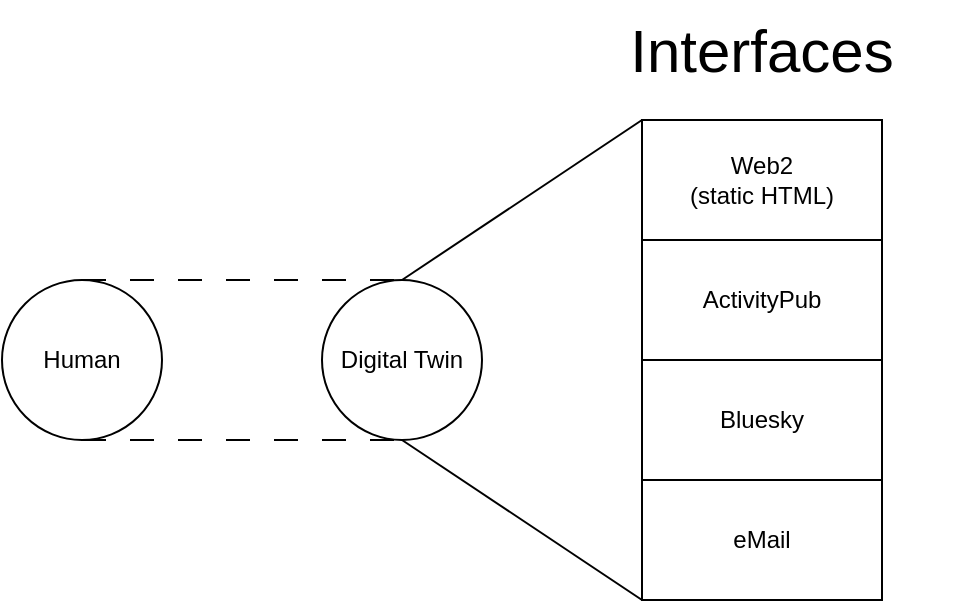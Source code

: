 <mxfile version="22.0.8" type="device">
  <diagram name="Pagina-1" id="pfF5WeYaZpBrfiGlMpMh">
    <mxGraphModel dx="1100" dy="589" grid="1" gridSize="10" guides="1" tooltips="1" connect="1" arrows="1" fold="1" page="0" pageScale="1" pageWidth="827" pageHeight="1169" math="0" shadow="0">
      <root>
        <mxCell id="0" />
        <mxCell id="1" parent="0" />
        <mxCell id="Vt7vVx8OtAMDY166T32y-6" style="rounded=0;orthogonalLoop=1;jettySize=auto;html=1;exitX=0.5;exitY=0;exitDx=0;exitDy=0;entryX=0.5;entryY=0;entryDx=0;entryDy=0;endArrow=none;endFill=0;dashed=1;dashPattern=12 12;" edge="1" parent="1" source="Vt7vVx8OtAMDY166T32y-2" target="Vt7vVx8OtAMDY166T32y-5">
          <mxGeometry relative="1" as="geometry" />
        </mxCell>
        <mxCell id="Vt7vVx8OtAMDY166T32y-7" style="rounded=0;orthogonalLoop=1;jettySize=auto;html=1;exitX=0.5;exitY=1;exitDx=0;exitDy=0;entryX=0.5;entryY=1;entryDx=0;entryDy=0;endArrow=none;endFill=0;dashed=1;dashPattern=12 12;strokeColor=default;" edge="1" parent="1" source="Vt7vVx8OtAMDY166T32y-2" target="Vt7vVx8OtAMDY166T32y-5">
          <mxGeometry relative="1" as="geometry" />
        </mxCell>
        <mxCell id="Vt7vVx8OtAMDY166T32y-2" value="Human" style="ellipse;whiteSpace=wrap;html=1;aspect=fixed;" vertex="1" parent="1">
          <mxGeometry x="40" y="200" width="80" height="80" as="geometry" />
        </mxCell>
        <mxCell id="Vt7vVx8OtAMDY166T32y-12" style="rounded=0;orthogonalLoop=1;jettySize=auto;html=1;exitX=0.5;exitY=0;exitDx=0;exitDy=0;entryX=0;entryY=0;entryDx=0;entryDy=0;endArrow=none;endFill=0;" edge="1" parent="1" source="Vt7vVx8OtAMDY166T32y-5" target="Vt7vVx8OtAMDY166T32y-9">
          <mxGeometry relative="1" as="geometry" />
        </mxCell>
        <mxCell id="Vt7vVx8OtAMDY166T32y-13" style="rounded=0;orthogonalLoop=1;jettySize=auto;html=1;exitX=0.5;exitY=1;exitDx=0;exitDy=0;entryX=0;entryY=1;entryDx=0;entryDy=0;endArrow=none;endFill=0;" edge="1" parent="1" source="Vt7vVx8OtAMDY166T32y-5" target="Vt7vVx8OtAMDY166T32y-14">
          <mxGeometry relative="1" as="geometry" />
        </mxCell>
        <mxCell id="Vt7vVx8OtAMDY166T32y-5" value="Digital Twin" style="ellipse;whiteSpace=wrap;html=1;aspect=fixed;" vertex="1" parent="1">
          <mxGeometry x="200" y="200" width="80" height="80" as="geometry" />
        </mxCell>
        <mxCell id="Vt7vVx8OtAMDY166T32y-9" value="Web2&lt;br&gt;(static HTML)" style="rounded=0;whiteSpace=wrap;html=1;" vertex="1" parent="1">
          <mxGeometry x="360" y="120" width="120" height="60" as="geometry" />
        </mxCell>
        <mxCell id="Vt7vVx8OtAMDY166T32y-10" value="ActivityPub" style="rounded=0;whiteSpace=wrap;html=1;" vertex="1" parent="1">
          <mxGeometry x="360" y="180" width="120" height="60" as="geometry" />
        </mxCell>
        <mxCell id="Vt7vVx8OtAMDY166T32y-11" value="Bluesky" style="rounded=0;whiteSpace=wrap;html=1;" vertex="1" parent="1">
          <mxGeometry x="360" y="240" width="120" height="60" as="geometry" />
        </mxCell>
        <mxCell id="Vt7vVx8OtAMDY166T32y-14" value="eMail" style="rounded=0;whiteSpace=wrap;html=1;" vertex="1" parent="1">
          <mxGeometry x="360" y="300" width="120" height="60" as="geometry" />
        </mxCell>
        <mxCell id="Vt7vVx8OtAMDY166T32y-15" value="&lt;font style=&quot;font-size: 30px;&quot;&gt;Interfaces&lt;/font&gt;" style="text;html=1;strokeColor=none;fillColor=none;align=center;verticalAlign=middle;whiteSpace=wrap;rounded=0;" vertex="1" parent="1">
          <mxGeometry x="325" y="60" width="190" height="50" as="geometry" />
        </mxCell>
      </root>
    </mxGraphModel>
  </diagram>
</mxfile>
